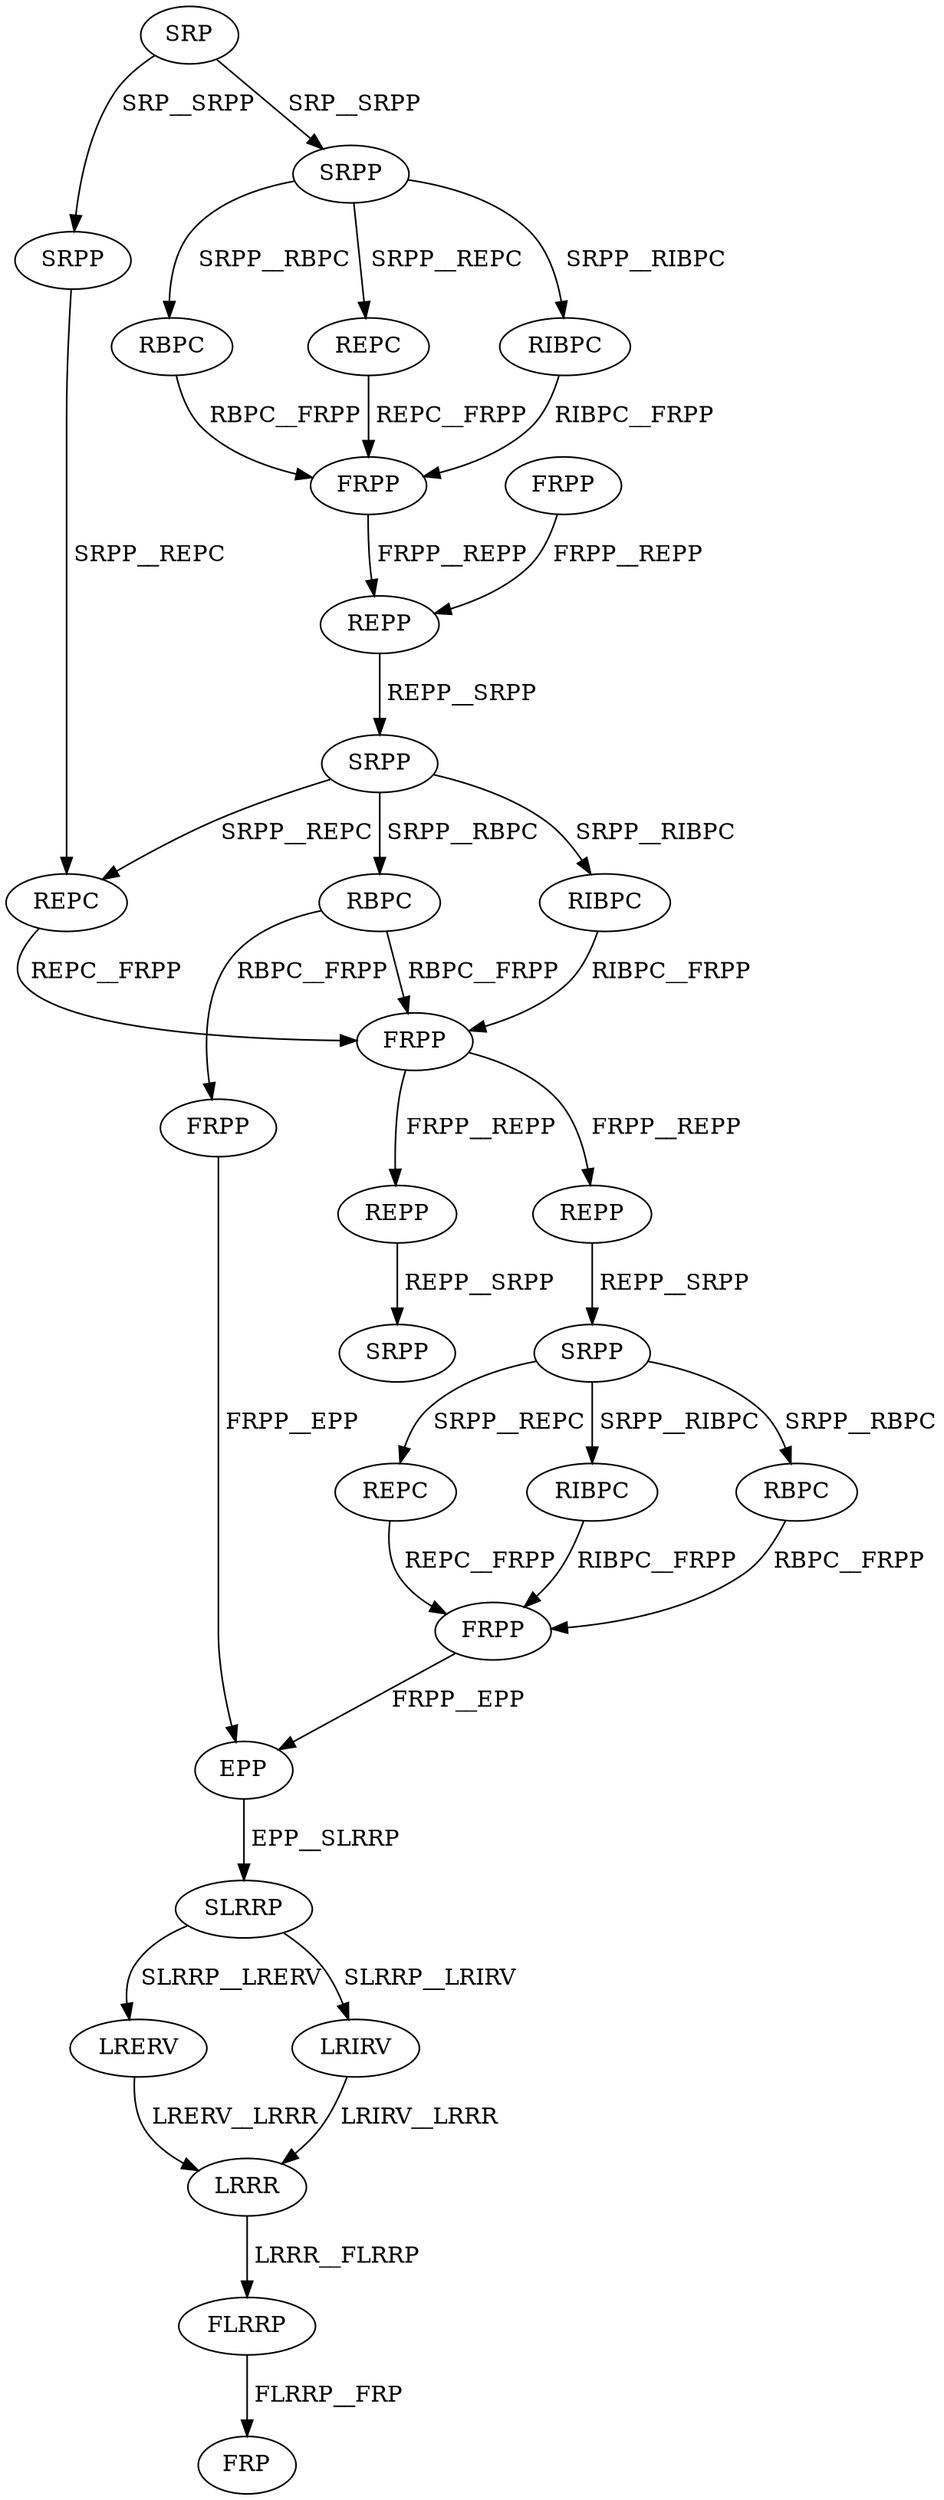digraph G { 
1 [label="SRP",color=black,fontcolor=black];
2 [label="SRPP",color=black,fontcolor=black];
3 [label="FRPP",color=black,fontcolor=black];
4 [label="RBPC",color=black,fontcolor=black];
5 [label="REPC",color=black,fontcolor=black];
6 [label="RIBPC",color=black,fontcolor=black];
7 [label="FRPP",color=black,fontcolor=black];
8 [label="SRPP",color=black,fontcolor=black];
9 [label="REPP",color=black,fontcolor=black];
10 [label="SRPP",color=black,fontcolor=black];
11 [label="REPC",color=black,fontcolor=black];
12 [label="RIBPC",color=black,fontcolor=black];
13 [label="RBPC",color=black,fontcolor=black];
14 [label="FRPP",color=black,fontcolor=black];
15 [label="REPP",color=black,fontcolor=black];
16 [label="SRPP",color=black,fontcolor=black];
17 [label="REPP",color=black,fontcolor=black];
18 [label="FRPP",color=black,fontcolor=black];
19 [label="REPC",color=black,fontcolor=black];
20 [label="RIBPC",color=black,fontcolor=black];
21 [label="RBPC",color=black,fontcolor=black];
22 [label="FRPP",color=black,fontcolor=black];
23 [label="SRPP",color=black,fontcolor=black];
24 [label="EPP",color=black,fontcolor=black];
25 [label="SLRRP",color=black,fontcolor=black];
26 [label="LRERV",color=black,fontcolor=black];
27 [label="LRIRV",color=black,fontcolor=black];
28 [label="LRRR",color=black,fontcolor=black];
29 [label="FLRRP",color=black,fontcolor=black];
30 [label="FRP",color=black,fontcolor=black];
1->2[label=" SRP__SRPP",color=black,fontcolor=black];
1->8[label=" SRP__SRPP",color=black,fontcolor=black];
2->4[label=" SRPP__RBPC",color=black,fontcolor=black];
2->5[label=" SRPP__REPC",color=black,fontcolor=black];
2->6[label=" SRPP__RIBPC",color=black,fontcolor=black];
3->9[label=" FRPP__REPP",color=black,fontcolor=black];
4->7[label=" RBPC__FRPP",color=black,fontcolor=black];
5->7[label=" REPC__FRPP",color=black,fontcolor=black];
6->7[label=" RIBPC__FRPP",color=black,fontcolor=black];
7->9[label=" FRPP__REPP",color=black,fontcolor=black];
8->11[label=" SRPP__REPC",color=black,fontcolor=black];
9->10[label=" REPP__SRPP",color=black,fontcolor=black];
10->11[label=" SRPP__REPC",color=black,fontcolor=black];
10->12[label=" SRPP__RIBPC",color=black,fontcolor=black];
10->13[label=" SRPP__RBPC",color=black,fontcolor=black];
11->14[label=" REPC__FRPP",color=black,fontcolor=black];
12->14[label=" RIBPC__FRPP",color=black,fontcolor=black];
13->14[label=" RBPC__FRPP",color=black,fontcolor=black];
13->18[label=" RBPC__FRPP",color=black,fontcolor=black];
14->15[label=" FRPP__REPP",color=black,fontcolor=black];
14->17[label=" FRPP__REPP",color=black,fontcolor=black];
15->16[label=" REPP__SRPP",color=black,fontcolor=black];
16->19[label=" SRPP__REPC",color=black,fontcolor=black];
16->20[label=" SRPP__RIBPC",color=black,fontcolor=black];
16->21[label=" SRPP__RBPC",color=black,fontcolor=black];
17->23[label=" REPP__SRPP",color=black,fontcolor=black];
18->24[label=" FRPP__EPP",color=black,fontcolor=black];
19->22[label=" REPC__FRPP",color=black,fontcolor=black];
20->22[label=" RIBPC__FRPP",color=black,fontcolor=black];
21->22[label=" RBPC__FRPP",color=black,fontcolor=black];
22->24[label=" FRPP__EPP",color=black,fontcolor=black];
24->25[label=" EPP__SLRRP",color=black,fontcolor=black];
25->26[label=" SLRRP__LRERV",color=black,fontcolor=black];
25->27[label=" SLRRP__LRIRV",color=black,fontcolor=black];
26->28[label=" LRERV__LRRR",color=black,fontcolor=black];
27->28[label=" LRIRV__LRRR",color=black,fontcolor=black];
28->29[label=" LRRR__FLRRP",color=black,fontcolor=black];
29->30[label=" FLRRP__FRP",color=black,fontcolor=black];
}
